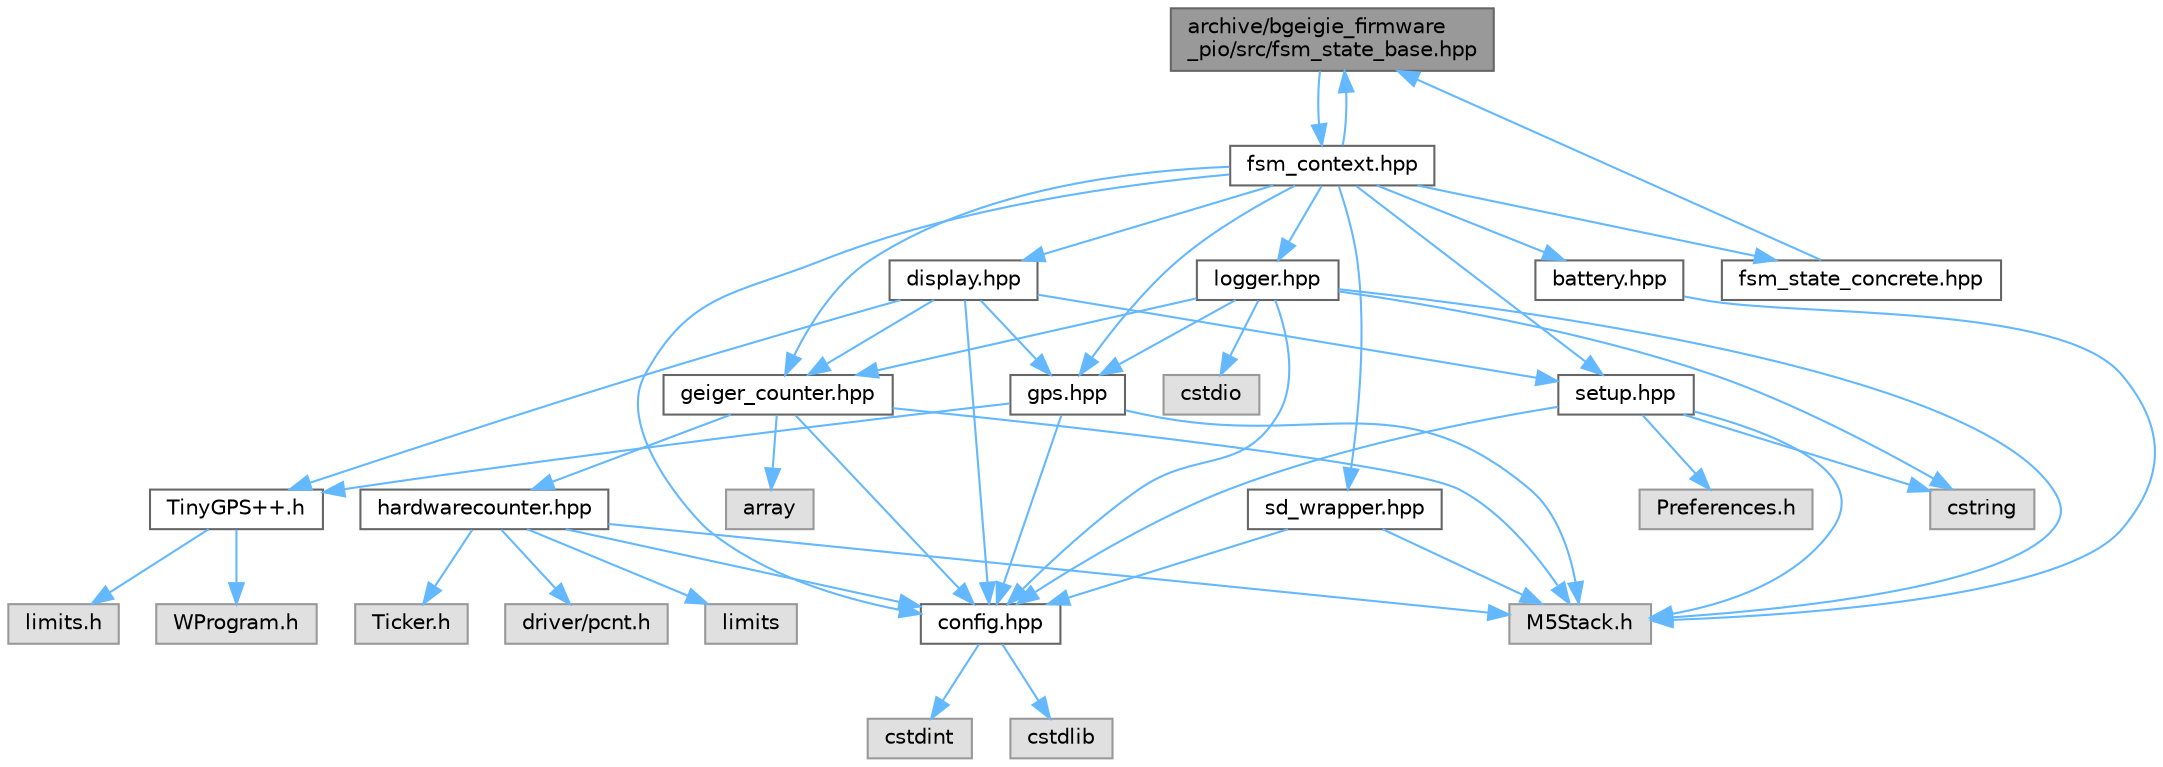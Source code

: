 digraph "archive/bgeigie_firmware_pio/src/fsm_state_base.hpp"
{
 // LATEX_PDF_SIZE
  bgcolor="transparent";
  edge [fontname=Helvetica,fontsize=10,labelfontname=Helvetica,labelfontsize=10];
  node [fontname=Helvetica,fontsize=10,shape=box,height=0.2,width=0.4];
  Node1 [id="Node000001",label="archive/bgeigie_firmware\l_pio/src/fsm_state_base.hpp",height=0.2,width=0.4,color="gray40", fillcolor="grey60", style="filled", fontcolor="black",tooltip=" "];
  Node1 -> Node2 [id="edge47_Node000001_Node000002",color="steelblue1",style="solid",tooltip=" "];
  Node2 [id="Node000002",label="fsm_context.hpp",height=0.2,width=0.4,color="grey40", fillcolor="white", style="filled",URL="$src_2fsm__context_8hpp.html",tooltip=" "];
  Node2 -> Node3 [id="edge48_Node000002_Node000003",color="steelblue1",style="solid",tooltip=" "];
  Node3 [id="Node000003",label="config.hpp",height=0.2,width=0.4,color="grey40", fillcolor="white", style="filled",URL="$src_2config_8hpp.html",tooltip=" "];
  Node3 -> Node4 [id="edge49_Node000003_Node000004",color="steelblue1",style="solid",tooltip=" "];
  Node4 [id="Node000004",label="cstdint",height=0.2,width=0.4,color="grey60", fillcolor="#E0E0E0", style="filled",tooltip=" "];
  Node3 -> Node5 [id="edge50_Node000003_Node000005",color="steelblue1",style="solid",tooltip=" "];
  Node5 [id="Node000005",label="cstdlib",height=0.2,width=0.4,color="grey60", fillcolor="#E0E0E0", style="filled",tooltip=" "];
  Node2 -> Node6 [id="edge51_Node000002_Node000006",color="steelblue1",style="solid",tooltip=" "];
  Node6 [id="Node000006",label="battery.hpp",height=0.2,width=0.4,color="grey40", fillcolor="white", style="filled",URL="$src_2battery_8hpp.html",tooltip=" "];
  Node6 -> Node7 [id="edge52_Node000006_Node000007",color="steelblue1",style="solid",tooltip=" "];
  Node7 [id="Node000007",label="M5Stack.h",height=0.2,width=0.4,color="grey60", fillcolor="#E0E0E0", style="filled",tooltip=" "];
  Node2 -> Node8 [id="edge53_Node000002_Node000008",color="steelblue1",style="solid",tooltip=" "];
  Node8 [id="Node000008",label="geiger_counter.hpp",height=0.2,width=0.4,color="grey40", fillcolor="white", style="filled",URL="$src_2geiger__counter_8hpp.html",tooltip=" "];
  Node8 -> Node9 [id="edge54_Node000008_Node000009",color="steelblue1",style="solid",tooltip=" "];
  Node9 [id="Node000009",label="array",height=0.2,width=0.4,color="grey60", fillcolor="#E0E0E0", style="filled",tooltip=" "];
  Node8 -> Node7 [id="edge55_Node000008_Node000007",color="steelblue1",style="solid",tooltip=" "];
  Node8 -> Node3 [id="edge56_Node000008_Node000003",color="steelblue1",style="solid",tooltip=" "];
  Node8 -> Node10 [id="edge57_Node000008_Node000010",color="steelblue1",style="solid",tooltip=" "];
  Node10 [id="Node000010",label="hardwarecounter.hpp",height=0.2,width=0.4,color="grey40", fillcolor="white", style="filled",URL="$src_2hardwarecounter_8hpp.html",tooltip=" "];
  Node10 -> Node11 [id="edge58_Node000010_Node000011",color="steelblue1",style="solid",tooltip=" "];
  Node11 [id="Node000011",label="limits",height=0.2,width=0.4,color="grey60", fillcolor="#E0E0E0", style="filled",tooltip=" "];
  Node10 -> Node7 [id="edge59_Node000010_Node000007",color="steelblue1",style="solid",tooltip=" "];
  Node10 -> Node12 [id="edge60_Node000010_Node000012",color="steelblue1",style="solid",tooltip=" "];
  Node12 [id="Node000012",label="Ticker.h",height=0.2,width=0.4,color="grey60", fillcolor="#E0E0E0", style="filled",tooltip=" "];
  Node10 -> Node13 [id="edge61_Node000010_Node000013",color="steelblue1",style="solid",tooltip=" "];
  Node13 [id="Node000013",label="driver/pcnt.h",height=0.2,width=0.4,color="grey60", fillcolor="#E0E0E0", style="filled",tooltip=" "];
  Node10 -> Node3 [id="edge62_Node000010_Node000003",color="steelblue1",style="solid",tooltip=" "];
  Node2 -> Node14 [id="edge63_Node000002_Node000014",color="steelblue1",style="solid",tooltip=" "];
  Node14 [id="Node000014",label="gps.hpp",height=0.2,width=0.4,color="grey40", fillcolor="white", style="filled",URL="$src_2gps_8hpp.html",tooltip=" "];
  Node14 -> Node7 [id="edge64_Node000014_Node000007",color="steelblue1",style="solid",tooltip=" "];
  Node14 -> Node15 [id="edge65_Node000014_Node000015",color="steelblue1",style="solid",tooltip=" "];
  Node15 [id="Node000015",label="TinyGPS++.h",height=0.2,width=0.4,color="grey40", fillcolor="white", style="filled",URL="$src_2_tiny_g_p_s_09_09_8h.html",tooltip=" "];
  Node15 -> Node16 [id="edge66_Node000015_Node000016",color="steelblue1",style="solid",tooltip=" "];
  Node16 [id="Node000016",label="WProgram.h",height=0.2,width=0.4,color="grey60", fillcolor="#E0E0E0", style="filled",tooltip=" "];
  Node15 -> Node17 [id="edge67_Node000015_Node000017",color="steelblue1",style="solid",tooltip=" "];
  Node17 [id="Node000017",label="limits.h",height=0.2,width=0.4,color="grey60", fillcolor="#E0E0E0", style="filled",tooltip=" "];
  Node14 -> Node3 [id="edge68_Node000014_Node000003",color="steelblue1",style="solid",tooltip=" "];
  Node2 -> Node18 [id="edge69_Node000002_Node000018",color="steelblue1",style="solid",tooltip=" "];
  Node18 [id="Node000018",label="setup.hpp",height=0.2,width=0.4,color="grey40", fillcolor="white", style="filled",URL="$src_2setup_8hpp.html",tooltip=" "];
  Node18 -> Node19 [id="edge70_Node000018_Node000019",color="steelblue1",style="solid",tooltip=" "];
  Node19 [id="Node000019",label="cstring",height=0.2,width=0.4,color="grey60", fillcolor="#E0E0E0", style="filled",tooltip=" "];
  Node18 -> Node7 [id="edge71_Node000018_Node000007",color="steelblue1",style="solid",tooltip=" "];
  Node18 -> Node3 [id="edge72_Node000018_Node000003",color="steelblue1",style="solid",tooltip=" "];
  Node18 -> Node20 [id="edge73_Node000018_Node000020",color="steelblue1",style="solid",tooltip=" "];
  Node20 [id="Node000020",label="Preferences.h",height=0.2,width=0.4,color="grey60", fillcolor="#E0E0E0", style="filled",tooltip=" "];
  Node2 -> Node21 [id="edge74_Node000002_Node000021",color="steelblue1",style="solid",tooltip=" "];
  Node21 [id="Node000021",label="display.hpp",height=0.2,width=0.4,color="grey40", fillcolor="white", style="filled",URL="$src_2display_8hpp.html",tooltip=" "];
  Node21 -> Node15 [id="edge75_Node000021_Node000015",color="steelblue1",style="solid",tooltip=" "];
  Node21 -> Node3 [id="edge76_Node000021_Node000003",color="steelblue1",style="solid",tooltip=" "];
  Node21 -> Node18 [id="edge77_Node000021_Node000018",color="steelblue1",style="solid",tooltip=" "];
  Node21 -> Node14 [id="edge78_Node000021_Node000014",color="steelblue1",style="solid",tooltip=" "];
  Node21 -> Node8 [id="edge79_Node000021_Node000008",color="steelblue1",style="solid",tooltip=" "];
  Node2 -> Node22 [id="edge80_Node000002_Node000022",color="steelblue1",style="solid",tooltip=" "];
  Node22 [id="Node000022",label="logger.hpp",height=0.2,width=0.4,color="grey40", fillcolor="white", style="filled",URL="$src_2logger_8hpp.html",tooltip=" "];
  Node22 -> Node7 [id="edge81_Node000022_Node000007",color="steelblue1",style="solid",tooltip=" "];
  Node22 -> Node3 [id="edge82_Node000022_Node000003",color="steelblue1",style="solid",tooltip=" "];
  Node22 -> Node23 [id="edge83_Node000022_Node000023",color="steelblue1",style="solid",tooltip=" "];
  Node23 [id="Node000023",label="cstdio",height=0.2,width=0.4,color="grey60", fillcolor="#E0E0E0", style="filled",tooltip=" "];
  Node22 -> Node19 [id="edge84_Node000022_Node000019",color="steelblue1",style="solid",tooltip=" "];
  Node22 -> Node14 [id="edge85_Node000022_Node000014",color="steelblue1",style="solid",tooltip=" "];
  Node22 -> Node8 [id="edge86_Node000022_Node000008",color="steelblue1",style="solid",tooltip=" "];
  Node2 -> Node24 [id="edge87_Node000002_Node000024",color="steelblue1",style="solid",tooltip=" "];
  Node24 [id="Node000024",label="sd_wrapper.hpp",height=0.2,width=0.4,color="grey40", fillcolor="white", style="filled",URL="$src_2sd__wrapper_8hpp.html",tooltip=" "];
  Node24 -> Node7 [id="edge88_Node000024_Node000007",color="steelblue1",style="solid",tooltip=" "];
  Node24 -> Node3 [id="edge89_Node000024_Node000003",color="steelblue1",style="solid",tooltip=" "];
  Node2 -> Node1 [id="edge90_Node000002_Node000001",color="steelblue1",style="solid",tooltip=" "];
  Node2 -> Node25 [id="edge91_Node000002_Node000025",color="steelblue1",style="solid",tooltip=" "];
  Node25 [id="Node000025",label="fsm_state_concrete.hpp",height=0.2,width=0.4,color="grey40", fillcolor="white", style="filled",URL="$src_2fsm__state__concrete_8hpp.html",tooltip=" "];
  Node25 -> Node1 [id="edge92_Node000025_Node000001",color="steelblue1",style="solid",tooltip=" "];
}
